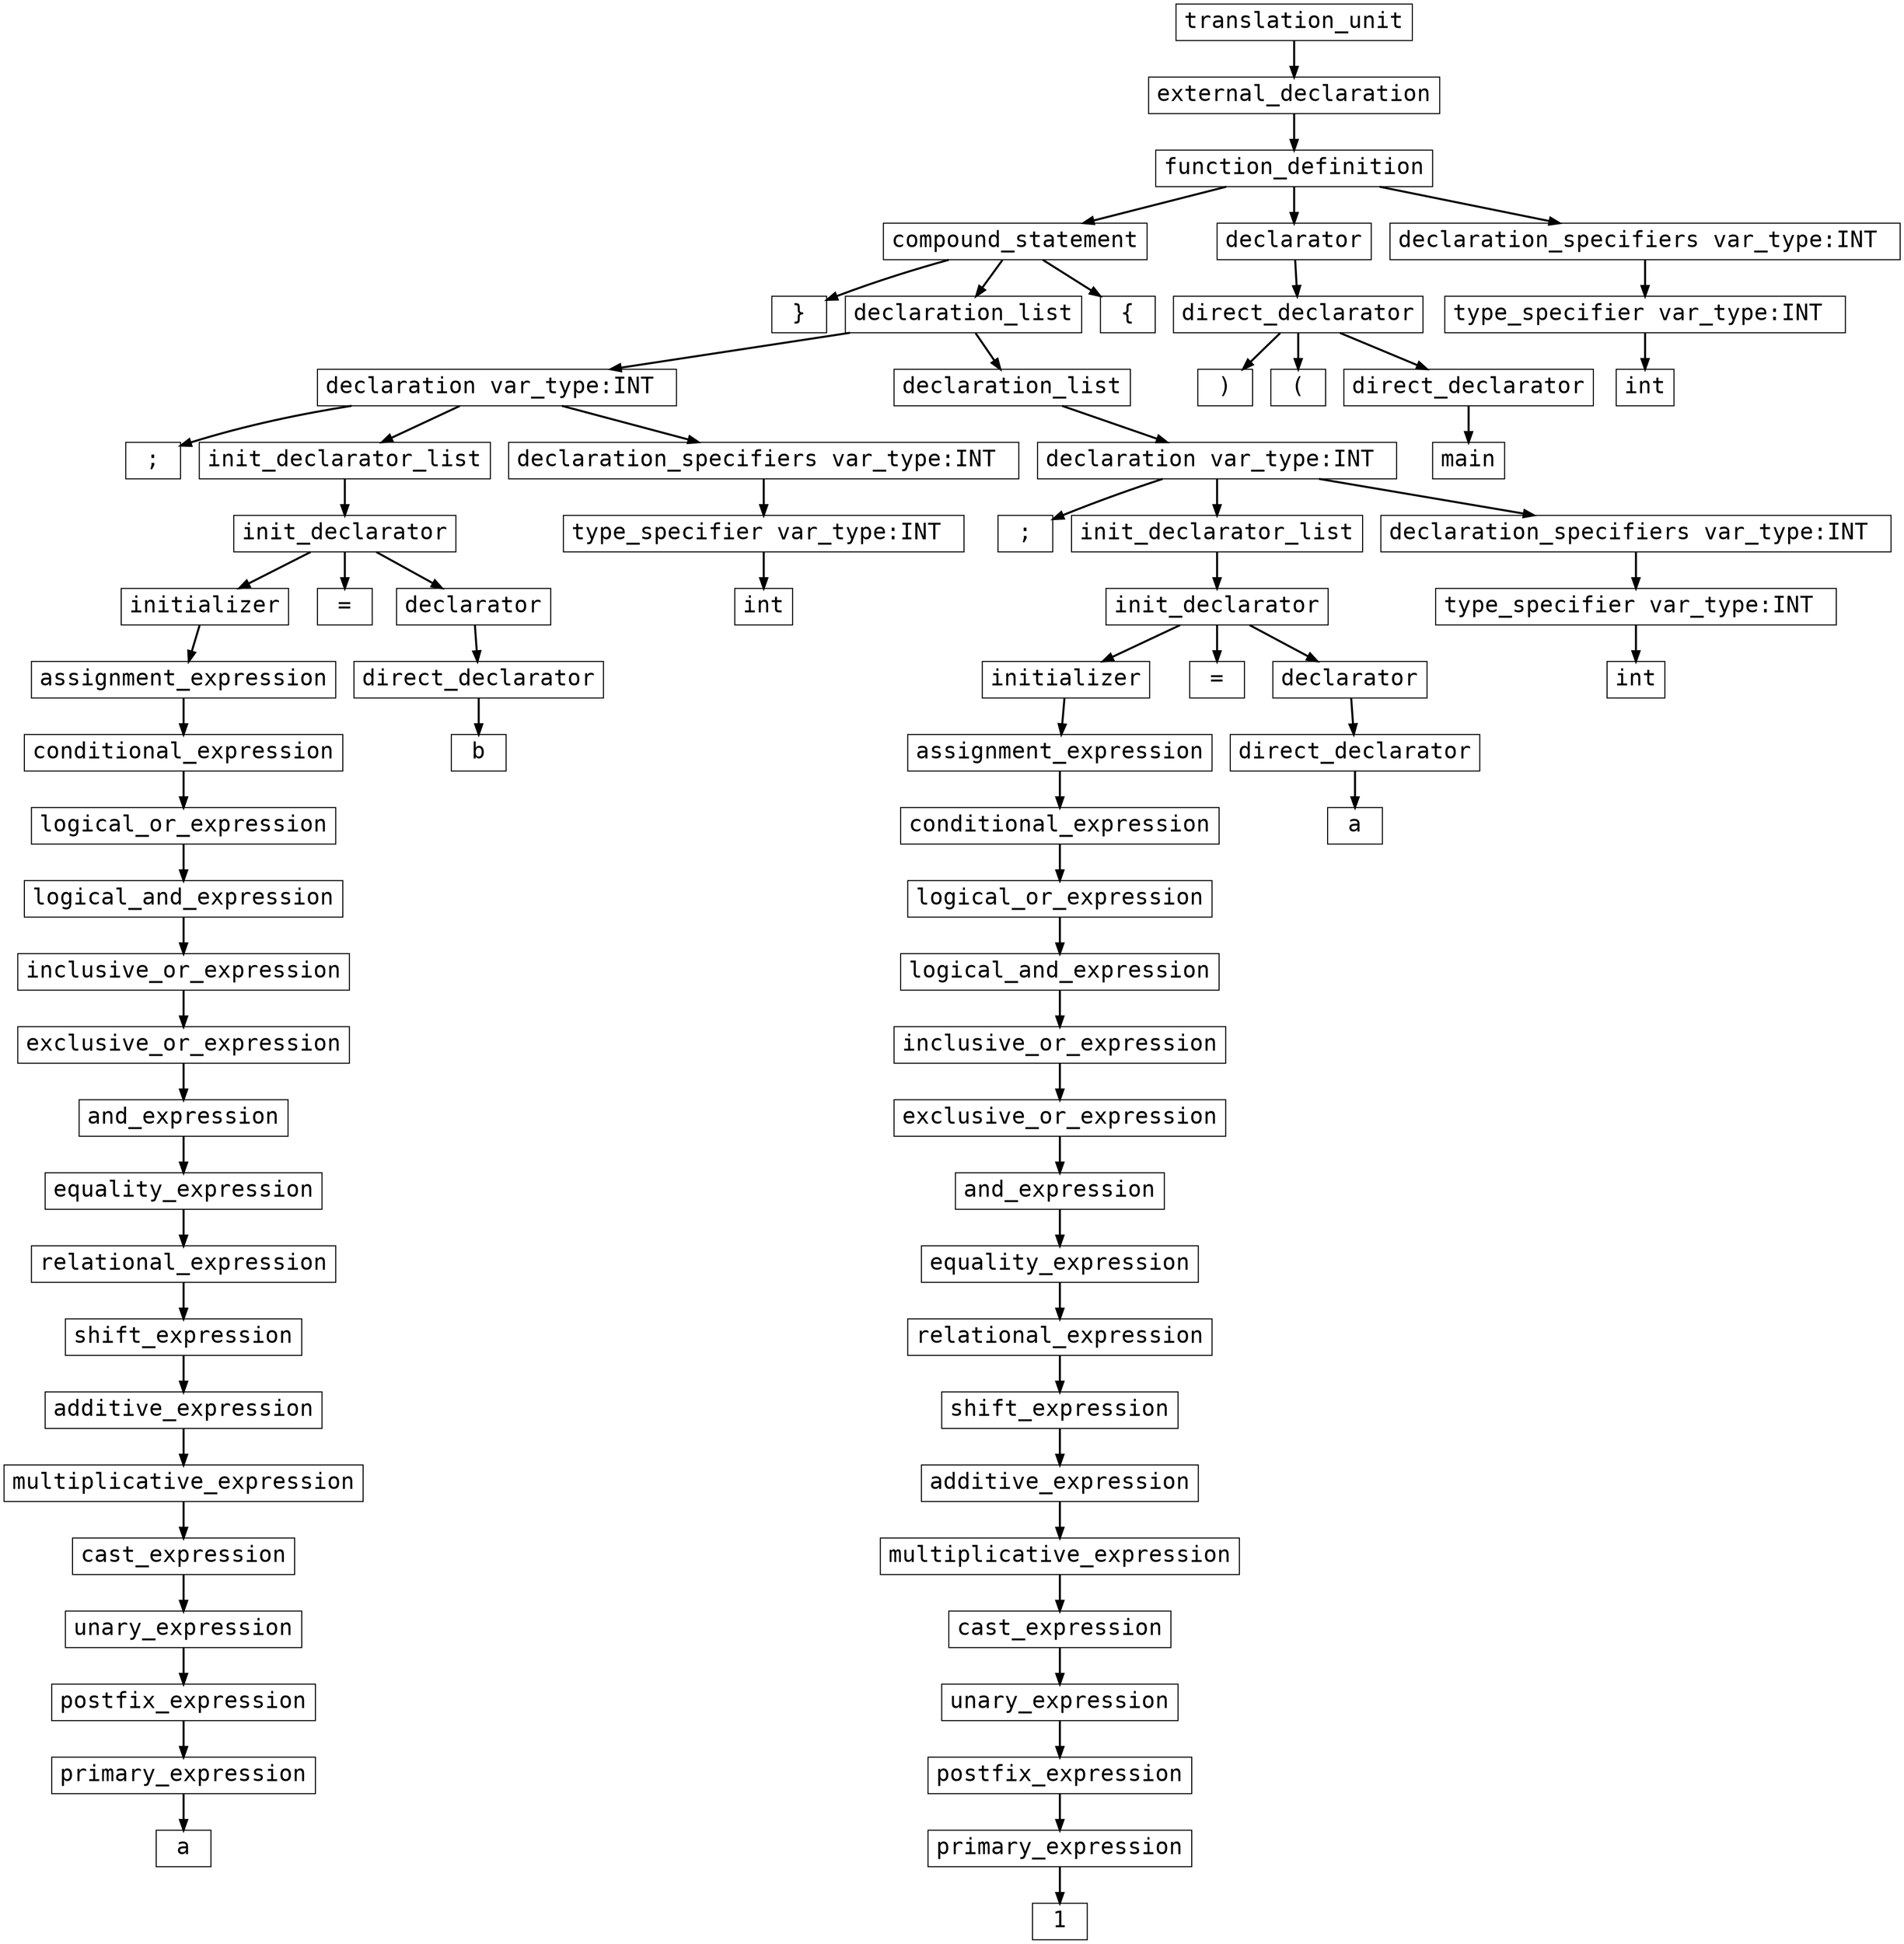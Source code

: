 digraph btree{
size = " 50, 50"; 
fontsize = 10; 
node [shape=box, fontsize=22, fontname=Consolas];
edge [style=bold]
689267376[label="translation_unit"];
689267376->613069392;
613069392[label="external_declaration"];
613069392->613069120;
613069120[label="function_definition"];
613069120->613068576;
613068576[label="compound_statement"];
613068576->612443824;
612443824[label="}"];
613068576->613067760;
613067760[label="declaration_list"];
613067760->613069936;
613069936[label="declaration var_type:INT "];
613069936->612439744;
612439744[label=";"];
613069936->613068032;
613068032[label="init_declarator_list"];
613068032->613068304;
613068304[label="init_declarator"];
613068304->613068848;
613068848[label="initializer"];
613068848->613067216;
613067216[label="assignment_expression"];
613067216->613067488;
613067488[label="conditional_expression"];
613067488->613070208;
613070208[label="logical_or_expression"];
613070208->613066944;
613066944[label="logical_and_expression"];
613066944->613069664;
613069664[label="inclusive_or_expression"];
613069664->613070480;
613070480[label="exclusive_or_expression"];
613070480->613079264;
613079264[label="and_expression"];
613079264->613086880;
613086880[label="equality_expression"];
613086880->613085792;
613085792[label="relational_expression"];
613085792->613085520;
613085520[label="shift_expression"];
613085520->613085248;
613085248[label="additive_expression"];
613085248->613080080;
613080080[label="multiplicative_expression"];
613080080->613082256;
613082256[label="cast_expression"];
613082256->613082800;
613082800[label="unary_expression"];
613082800->613086608;
613086608[label="postfix_expression"];
613086608->613081984;
613081984[label="primary_expression"];
613081984->612437840;
612437840[label="a"];
613068304->612443552;
612443552[label="="];
613068304->613084704;
613084704[label="declarator"];
613084704->613086064;
613086064[label="direct_declarator"];
613086064->612436480;
612436480[label="b"];
613069936->613083888;
613083888[label="declaration_specifiers var_type:INT "];
613083888->613084976;
613084976[label="type_specifier var_type:INT "];
613084976->612436752;
612436752[label="int"];
613067760->613081712;
613081712[label="declaration_list"];
613081712->613083344;
613083344[label="declaration var_type:INT "];
613083344->612437568;
612437568[label=";"];
613083344->613081440;
613081440[label="init_declarator_list"];
613081440->613081168;
613081168[label="init_declarator"];
613081168->613083072;
613083072[label="initializer"];
613083072->613080896;
613080896[label="assignment_expression"];
613080896->613080352;
613080352[label="conditional_expression"];
613080352->613079536;
613079536[label="logical_or_expression"];
613079536->613084432;
613084432[label="logical_and_expression"];
613084432->613086336;
613086336[label="inclusive_or_expression"];
613086336->613079808;
613079808[label="exclusive_or_expression"];
613079808->613084160;
613084160[label="and_expression"];
613084160->613083616;
613083616[label="equality_expression"];
613083616->613082528;
613082528[label="relational_expression"];
613082528->613080624;
613080624[label="shift_expression"];
613080624->612441376;
612441376[label="additive_expression"];
612441376->612441104;
612441104[label="multiplicative_expression"];
612441104->612440832;
612440832[label="cast_expression"];
612440832->612442464;
612442464[label="unary_expression"];
612442464->612438928;
612438928[label="postfix_expression"];
612438928->612438656;
612438656[label="primary_expression"];
612438656->612441648;
612441648[label="1"];
613081168->612439472;
612439472[label="="];
613081168->612442192;
612442192[label="declarator"];
612442192->612440560;
612440560[label="direct_declarator"];
612440560->612443280;
612443280[label="a"];
613083344->612443008;
612443008[label="declaration_specifiers var_type:INT "];
612443008->612440288;
612440288[label="type_specifier var_type:INT "];
612440288->612437296;
612437296[label="int"];
613068576->612442736;
612442736[label="{"];
613069120->612441920;
612441920[label="declarator"];
612441920->612438384;
612438384[label="direct_declarator"];
612438384->612437024;
612437024[label=")"];
612438384->612338864;
612338864[label="("];
612438384->612438112;
612438112[label="direct_declarator"];
612438112->612337232;
612337232[label="main"];
613069120->612444096;
612444096[label="declaration_specifiers var_type:INT "];
612444096->612439200;
612439200[label="type_specifier var_type:INT "];
612439200->612338592;
612338592[label="int"];
}
